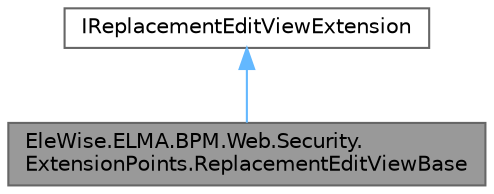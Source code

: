 digraph "EleWise.ELMA.BPM.Web.Security.ExtensionPoints.ReplacementEditViewBase"
{
 // LATEX_PDF_SIZE
  bgcolor="transparent";
  edge [fontname=Helvetica,fontsize=10,labelfontname=Helvetica,labelfontsize=10];
  node [fontname=Helvetica,fontsize=10,shape=box,height=0.2,width=0.4];
  Node1 [id="Node000001",label="EleWise.ELMA.BPM.Web.Security.\lExtensionPoints.ReplacementEditViewBase",height=0.2,width=0.4,color="gray40", fillcolor="grey60", style="filled", fontcolor="black",tooltip="Базовый класс для вывода панели с элементами формы для замещения."];
  Node2 -> Node1 [id="edge1_Node000001_Node000002",dir="back",color="steelblue1",style="solid",tooltip=" "];
  Node2 [id="Node000002",label="IReplacementEditViewExtension",height=0.2,width=0.4,color="gray40", fillcolor="white", style="filled",URL="$interface_ele_wise_1_1_e_l_m_a_1_1_b_p_m_1_1_web_1_1_security_1_1_extension_points_1_1_i_replacement_edit_view_extension.html",tooltip="Точка расширения для вывода панели с элементами формы для замещения."];
}
